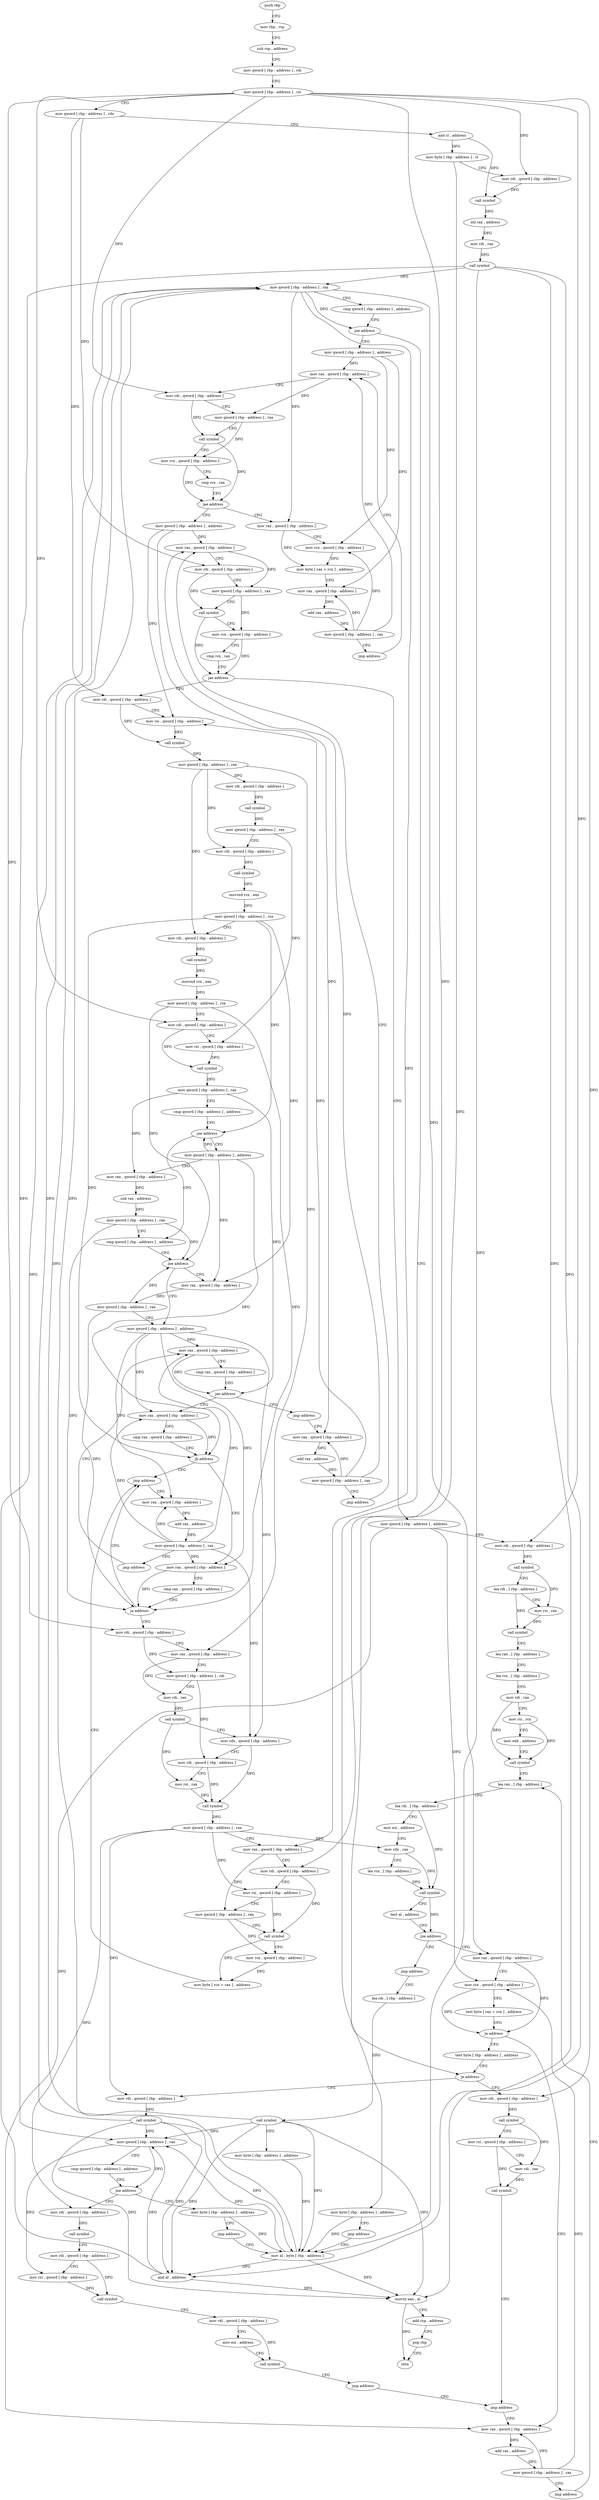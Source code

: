 digraph "func" {
"110480" [label = "push rbp" ]
"110481" [label = "mov rbp , rsp" ]
"110484" [label = "sub rsp , address" ]
"110491" [label = "mov qword [ rbp - address ] , rdi" ]
"110495" [label = "mov qword [ rbp - address ] , rsi" ]
"110499" [label = "mov qword [ rbp - address ] , rdx" ]
"110503" [label = "and cl , address" ]
"110506" [label = "mov byte [ rbp - address ] , cl" ]
"110509" [label = "mov rdi , qword [ rbp - address ]" ]
"110513" [label = "call symbol" ]
"110518" [label = "shl rax , address" ]
"110522" [label = "mov rdi , rax" ]
"110525" [label = "call symbol" ]
"110530" [label = "mov qword [ rbp - address ] , rax" ]
"110534" [label = "cmp qword [ rbp - address ] , address" ]
"110539" [label = "jne address" ]
"110554" [label = "mov qword [ rbp - address ] , address" ]
"110545" [label = "mov byte [ rbp - address ] , address" ]
"110562" [label = "mov rax , qword [ rbp - address ]" ]
"110549" [label = "jmp address" ]
"111321" [label = "mov al , byte [ rbp - address ]" ]
"110629" [label = "mov qword [ rbp - address ] , address" ]
"110637" [label = "mov rax , qword [ rbp - address ]" ]
"110598" [label = "mov rax , qword [ rbp - address ]" ]
"110602" [label = "mov rcx , qword [ rbp - address ]" ]
"110606" [label = "mov byte [ rax + rcx ] , address" ]
"110610" [label = "mov rax , qword [ rbp - address ]" ]
"110614" [label = "add rax , address" ]
"110620" [label = "mov qword [ rbp - address ] , rax" ]
"110624" [label = "jmp address" ]
"111324" [label = "and al , address" ]
"111326" [label = "movzx eax , al" ]
"111329" [label = "add rsp , address" ]
"111336" [label = "pop rbp" ]
"111337" [label = "retn" ]
"111034" [label = "mov qword [ rbp - address ] , address" ]
"111042" [label = "mov rdi , qword [ rbp - address ]" ]
"111046" [label = "call symbol" ]
"111051" [label = "lea rdi , [ rbp - address ]" ]
"111058" [label = "mov rsi , rax" ]
"111061" [label = "call symbol" ]
"111066" [label = "lea rax , [ rbp - address ]" ]
"111073" [label = "lea rcx , [ rbp - address ]" ]
"111080" [label = "mov rdi , rax" ]
"111083" [label = "mov rsi , rcx" ]
"111086" [label = "mov edx , address" ]
"111091" [label = "call symbol" ]
"111096" [label = "lea rax , [ rbp - address ]" ]
"110673" [label = "mov rdi , qword [ rbp - address ]" ]
"110677" [label = "mov rsi , qword [ rbp - address ]" ]
"110681" [label = "call symbol" ]
"110686" [label = "mov qword [ rbp - address ] , rax" ]
"110693" [label = "mov rdi , qword [ rbp - address ]" ]
"110700" [label = "call symbol" ]
"110705" [label = "mov qword [ rbp - address ] , rax" ]
"110712" [label = "mov rdi , qword [ rbp - address ]" ]
"110719" [label = "call symbol" ]
"110724" [label = "movsxd rcx , eax" ]
"110727" [label = "mov qword [ rbp - address ] , rcx" ]
"110734" [label = "mov rdi , qword [ rbp - address ]" ]
"110741" [label = "call symbol" ]
"110746" [label = "movsxd rcx , eax" ]
"110749" [label = "mov qword [ rbp - address ] , rcx" ]
"110756" [label = "mov rdi , qword [ rbp - address ]" ]
"110760" [label = "mov rsi , qword [ rbp - address ]" ]
"110767" [label = "call symbol" ]
"110772" [label = "mov qword [ rbp - address ] , rax" ]
"110776" [label = "cmp qword [ rbp - address ] , address" ]
"110784" [label = "jne address" ]
"110818" [label = "cmp qword [ rbp - address ] , address" ]
"110790" [label = "mov qword [ rbp - address ] , address" ]
"110566" [label = "mov rdi , qword [ rbp - address ]" ]
"110570" [label = "mov qword [ rbp - address ] , rax" ]
"110577" [label = "call symbol" ]
"110582" [label = "mov rcx , qword [ rbp - address ]" ]
"110589" [label = "cmp rcx , rax" ]
"110592" [label = "jae address" ]
"111140" [label = "mov rax , qword [ rbp - address ]" ]
"111144" [label = "mov rcx , qword [ rbp - address ]" ]
"111148" [label = "test byte [ rax + rcx ] , address" ]
"111152" [label = "je address" ]
"111286" [label = "mov rax , qword [ rbp - address ]" ]
"111158" [label = "test byte [ rbp - address ] , address" ]
"111135" [label = "jmp address" ]
"111305" [label = "lea rdi , [ rbp - address ]" ]
"110826" [label = "jne address" ]
"110846" [label = "mov qword [ rbp - address ] , address" ]
"110832" [label = "mov rax , qword [ rbp - address ]" ]
"110801" [label = "mov rax , qword [ rbp - address ]" ]
"110805" [label = "sub rax , address" ]
"110811" [label = "mov qword [ rbp - address ] , rax" ]
"111290" [label = "add rax , address" ]
"111296" [label = "mov qword [ rbp - address ] , rax" ]
"111300" [label = "jmp address" ]
"111162" [label = "je address" ]
"111257" [label = "mov rdi , qword [ rbp - address ]" ]
"111168" [label = "mov rdi , qword [ rbp - address ]" ]
"111312" [label = "call symbol" ]
"111317" [label = "mov byte [ rbp - address ] , address" ]
"110854" [label = "mov rax , qword [ rbp - address ]" ]
"110839" [label = "mov qword [ rbp - address ] , rax" ]
"111100" [label = "lea rdi , [ rbp - address ]" ]
"111107" [label = "mov esi , address" ]
"111112" [label = "mov rdx , rax" ]
"111115" [label = "lea rcx , [ rbp - address ]" ]
"111122" [label = "call symbol" ]
"111127" [label = "test al , address" ]
"111129" [label = "jne address" ]
"111261" [label = "call symbol" ]
"111266" [label = "mov rsi , qword [ rbp - address ]" ]
"111273" [label = "mov rdi , rax" ]
"111276" [label = "call symbol" ]
"111281" [label = "jmp address" ]
"111172" [label = "call symbol" ]
"111177" [label = "mov qword [ rbp - address ] , rax" ]
"111184" [label = "cmp qword [ rbp - address ] , address" ]
"111192" [label = "jne address" ]
"111207" [label = "mov rdi , qword [ rbp - address ]" ]
"111198" [label = "mov byte [ rbp - address ] , address" ]
"111010" [label = "jmp address" ]
"111015" [label = "mov rax , qword [ rbp - address ]" ]
"110868" [label = "mov rax , qword [ rbp - address ]" ]
"110872" [label = "cmp rax , qword [ rbp - address ]" ]
"110879" [label = "jb address" ]
"110986" [label = "jmp address" ]
"110885" [label = "mov rax , qword [ rbp - address ]" ]
"111211" [label = "call symbol" ]
"111216" [label = "mov rdi , qword [ rbp - address ]" ]
"111223" [label = "mov rsi , qword [ rbp - address ]" ]
"111230" [label = "call symbol" ]
"111235" [label = "mov rdi , qword [ rbp - address ]" ]
"111242" [label = "mov esi , address" ]
"111247" [label = "call symbol" ]
"111252" [label = "jmp address" ]
"111202" [label = "jmp address" ]
"111019" [label = "add rax , address" ]
"111025" [label = "mov qword [ rbp - address ] , rax" ]
"111029" [label = "jmp address" ]
"110991" [label = "mov rax , qword [ rbp - address ]" ]
"110889" [label = "cmp rax , qword [ rbp - address ]" ]
"110896" [label = "ja address" ]
"110902" [label = "mov rdi , qword [ rbp - address ]" ]
"110641" [label = "mov rdi , qword [ rbp - address ]" ]
"110645" [label = "mov qword [ rbp - address ] , rax" ]
"110652" [label = "call symbol" ]
"110657" [label = "mov rcx , qword [ rbp - address ]" ]
"110664" [label = "cmp rcx , rax" ]
"110667" [label = "jae address" ]
"110995" [label = "add rax , address" ]
"111001" [label = "mov qword [ rbp - address ] , rax" ]
"111005" [label = "jmp address" ]
"110906" [label = "mov rax , qword [ rbp - address ]" ]
"110913" [label = "mov qword [ rbp - address ] , rdi" ]
"110920" [label = "mov rdi , rax" ]
"110923" [label = "call symbol" ]
"110928" [label = "mov rdx , qword [ rbp - address ]" ]
"110932" [label = "mov rdi , qword [ rbp - address ]" ]
"110939" [label = "mov rsi , rax" ]
"110942" [label = "call symbol" ]
"110947" [label = "mov qword [ rbp - address ] , rax" ]
"110951" [label = "mov rax , qword [ rbp - address ]" ]
"110955" [label = "mov rdi , qword [ rbp - address ]" ]
"110959" [label = "mov rsi , qword [ rbp - address ]" ]
"110963" [label = "mov qword [ rbp - address ] , rax" ]
"110970" [label = "call symbol" ]
"110975" [label = "mov rcx , qword [ rbp - address ]" ]
"110982" [label = "mov byte [ rcx + rax ] , address" ]
"110858" [label = "cmp rax , qword [ rbp - address ]" ]
"110862" [label = "jae address" ]
"110480" -> "110481" [ label = "CFG" ]
"110481" -> "110484" [ label = "CFG" ]
"110484" -> "110491" [ label = "CFG" ]
"110491" -> "110495" [ label = "CFG" ]
"110495" -> "110499" [ label = "CFG" ]
"110495" -> "110509" [ label = "DFG" ]
"110495" -> "110566" [ label = "DFG" ]
"110495" -> "111042" [ label = "DFG" ]
"110495" -> "110756" [ label = "DFG" ]
"110495" -> "111257" [ label = "DFG" ]
"110495" -> "110902" [ label = "DFG" ]
"110495" -> "110955" [ label = "DFG" ]
"110499" -> "110503" [ label = "CFG" ]
"110499" -> "110641" [ label = "DFG" ]
"110499" -> "110673" [ label = "DFG" ]
"110503" -> "110506" [ label = "DFG" ]
"110503" -> "110513" [ label = "DFG" ]
"110506" -> "110509" [ label = "CFG" ]
"110506" -> "111162" [ label = "DFG" ]
"110509" -> "110513" [ label = "DFG" ]
"110513" -> "110518" [ label = "DFG" ]
"110518" -> "110522" [ label = "DFG" ]
"110522" -> "110525" [ label = "DFG" ]
"110525" -> "110530" [ label = "DFG" ]
"110525" -> "111321" [ label = "DFG" ]
"110525" -> "111324" [ label = "DFG" ]
"110525" -> "111326" [ label = "DFG" ]
"110525" -> "111177" [ label = "DFG" ]
"110530" -> "110534" [ label = "CFG" ]
"110530" -> "110539" [ label = "DFG" ]
"110530" -> "110598" [ label = "DFG" ]
"110530" -> "111140" [ label = "DFG" ]
"110530" -> "110951" [ label = "DFG" ]
"110534" -> "110539" [ label = "CFG" ]
"110539" -> "110554" [ label = "CFG" ]
"110539" -> "110545" [ label = "CFG" ]
"110554" -> "110562" [ label = "DFG" ]
"110554" -> "110602" [ label = "DFG" ]
"110554" -> "110610" [ label = "DFG" ]
"110545" -> "110549" [ label = "CFG" ]
"110545" -> "111321" [ label = "DFG" ]
"110562" -> "110566" [ label = "CFG" ]
"110562" -> "110570" [ label = "DFG" ]
"110549" -> "111321" [ label = "CFG" ]
"111321" -> "111324" [ label = "DFG" ]
"111321" -> "110530" [ label = "DFG" ]
"111321" -> "111326" [ label = "DFG" ]
"111321" -> "111177" [ label = "DFG" ]
"110629" -> "110637" [ label = "DFG" ]
"110629" -> "110677" [ label = "DFG" ]
"110629" -> "111015" [ label = "DFG" ]
"110637" -> "110641" [ label = "CFG" ]
"110637" -> "110645" [ label = "DFG" ]
"110598" -> "110602" [ label = "CFG" ]
"110598" -> "110606" [ label = "DFG" ]
"110602" -> "110606" [ label = "DFG" ]
"110606" -> "110610" [ label = "CFG" ]
"110610" -> "110614" [ label = "DFG" ]
"110614" -> "110620" [ label = "DFG" ]
"110620" -> "110624" [ label = "CFG" ]
"110620" -> "110562" [ label = "DFG" ]
"110620" -> "110602" [ label = "DFG" ]
"110620" -> "110610" [ label = "DFG" ]
"110624" -> "110562" [ label = "CFG" ]
"111324" -> "111326" [ label = "DFG" ]
"111324" -> "110530" [ label = "DFG" ]
"111324" -> "111177" [ label = "DFG" ]
"111326" -> "111329" [ label = "CFG" ]
"111326" -> "111337" [ label = "DFG" ]
"111329" -> "111336" [ label = "CFG" ]
"111336" -> "111337" [ label = "CFG" ]
"111034" -> "111042" [ label = "CFG" ]
"111034" -> "111144" [ label = "DFG" ]
"111034" -> "111286" [ label = "DFG" ]
"111042" -> "111046" [ label = "DFG" ]
"111046" -> "111051" [ label = "CFG" ]
"111046" -> "111058" [ label = "DFG" ]
"111051" -> "111058" [ label = "CFG" ]
"111051" -> "111061" [ label = "DFG" ]
"111058" -> "111061" [ label = "DFG" ]
"111061" -> "111066" [ label = "CFG" ]
"111066" -> "111073" [ label = "CFG" ]
"111073" -> "111080" [ label = "CFG" ]
"111080" -> "111083" [ label = "CFG" ]
"111080" -> "111091" [ label = "DFG" ]
"111083" -> "111086" [ label = "CFG" ]
"111083" -> "111091" [ label = "DFG" ]
"111086" -> "111091" [ label = "CFG" ]
"111091" -> "111096" [ label = "CFG" ]
"111096" -> "111100" [ label = "CFG" ]
"110673" -> "110677" [ label = "CFG" ]
"110673" -> "110681" [ label = "DFG" ]
"110677" -> "110681" [ label = "DFG" ]
"110681" -> "110686" [ label = "DFG" ]
"110686" -> "110693" [ label = "DFG" ]
"110686" -> "110712" [ label = "DFG" ]
"110686" -> "110734" [ label = "DFG" ]
"110686" -> "110906" [ label = "DFG" ]
"110693" -> "110700" [ label = "DFG" ]
"110700" -> "110705" [ label = "DFG" ]
"110705" -> "110712" [ label = "CFG" ]
"110705" -> "110760" [ label = "DFG" ]
"110712" -> "110719" [ label = "DFG" ]
"110719" -> "110724" [ label = "DFG" ]
"110724" -> "110727" [ label = "DFG" ]
"110727" -> "110734" [ label = "CFG" ]
"110727" -> "110784" [ label = "DFG" ]
"110727" -> "110832" [ label = "DFG" ]
"110727" -> "110879" [ label = "DFG" ]
"110734" -> "110741" [ label = "DFG" ]
"110741" -> "110746" [ label = "DFG" ]
"110746" -> "110749" [ label = "DFG" ]
"110749" -> "110756" [ label = "CFG" ]
"110749" -> "110826" [ label = "DFG" ]
"110749" -> "110896" [ label = "DFG" ]
"110756" -> "110760" [ label = "CFG" ]
"110756" -> "110767" [ label = "DFG" ]
"110760" -> "110767" [ label = "DFG" ]
"110767" -> "110772" [ label = "DFG" ]
"110772" -> "110776" [ label = "CFG" ]
"110772" -> "110801" [ label = "DFG" ]
"110772" -> "110862" [ label = "DFG" ]
"110776" -> "110784" [ label = "CFG" ]
"110784" -> "110818" [ label = "CFG" ]
"110784" -> "110790" [ label = "CFG" ]
"110818" -> "110826" [ label = "CFG" ]
"110790" -> "110801" [ label = "CFG" ]
"110790" -> "110784" [ label = "DFG" ]
"110790" -> "110832" [ label = "DFG" ]
"110790" -> "110879" [ label = "DFG" ]
"110566" -> "110570" [ label = "CFG" ]
"110566" -> "110577" [ label = "DFG" ]
"110570" -> "110577" [ label = "CFG" ]
"110570" -> "110582" [ label = "DFG" ]
"110577" -> "110582" [ label = "CFG" ]
"110577" -> "110592" [ label = "DFG" ]
"110582" -> "110589" [ label = "CFG" ]
"110582" -> "110592" [ label = "DFG" ]
"110589" -> "110592" [ label = "CFG" ]
"110592" -> "110629" [ label = "CFG" ]
"110592" -> "110598" [ label = "CFG" ]
"111140" -> "111144" [ label = "CFG" ]
"111140" -> "111152" [ label = "DFG" ]
"111144" -> "111148" [ label = "CFG" ]
"111144" -> "111152" [ label = "DFG" ]
"111148" -> "111152" [ label = "CFG" ]
"111152" -> "111286" [ label = "CFG" ]
"111152" -> "111158" [ label = "CFG" ]
"111286" -> "111290" [ label = "DFG" ]
"111158" -> "111162" [ label = "CFG" ]
"111135" -> "111305" [ label = "CFG" ]
"111305" -> "111312" [ label = "DFG" ]
"110826" -> "110846" [ label = "CFG" ]
"110826" -> "110832" [ label = "CFG" ]
"110846" -> "110854" [ label = "DFG" ]
"110846" -> "110868" [ label = "DFG" ]
"110846" -> "110885" [ label = "DFG" ]
"110846" -> "110991" [ label = "DFG" ]
"110846" -> "110928" [ label = "DFG" ]
"110832" -> "110839" [ label = "DFG" ]
"110801" -> "110805" [ label = "DFG" ]
"110805" -> "110811" [ label = "DFG" ]
"110811" -> "110818" [ label = "CFG" ]
"110811" -> "110826" [ label = "DFG" ]
"110811" -> "110896" [ label = "DFG" ]
"111290" -> "111296" [ label = "DFG" ]
"111296" -> "111300" [ label = "CFG" ]
"111296" -> "111144" [ label = "DFG" ]
"111296" -> "111286" [ label = "DFG" ]
"111300" -> "111096" [ label = "CFG" ]
"111162" -> "111257" [ label = "CFG" ]
"111162" -> "111168" [ label = "CFG" ]
"111257" -> "111261" [ label = "DFG" ]
"111168" -> "111172" [ label = "DFG" ]
"111312" -> "111317" [ label = "CFG" ]
"111312" -> "110530" [ label = "DFG" ]
"111312" -> "111324" [ label = "DFG" ]
"111312" -> "111326" [ label = "DFG" ]
"111312" -> "111321" [ label = "DFG" ]
"111312" -> "111177" [ label = "DFG" ]
"111317" -> "111321" [ label = "DFG" ]
"110854" -> "110858" [ label = "CFG" ]
"110854" -> "110862" [ label = "DFG" ]
"110839" -> "110846" [ label = "CFG" ]
"110839" -> "110826" [ label = "DFG" ]
"110839" -> "110896" [ label = "DFG" ]
"111100" -> "111107" [ label = "CFG" ]
"111100" -> "111122" [ label = "DFG" ]
"111107" -> "111112" [ label = "CFG" ]
"111112" -> "111115" [ label = "CFG" ]
"111112" -> "111122" [ label = "DFG" ]
"111115" -> "111122" [ label = "DFG" ]
"111122" -> "111127" [ label = "CFG" ]
"111122" -> "111129" [ label = "DFG" ]
"111127" -> "111129" [ label = "CFG" ]
"111129" -> "111140" [ label = "CFG" ]
"111129" -> "111135" [ label = "CFG" ]
"111261" -> "111266" [ label = "CFG" ]
"111261" -> "111273" [ label = "DFG" ]
"111266" -> "111273" [ label = "CFG" ]
"111266" -> "111276" [ label = "DFG" ]
"111273" -> "111276" [ label = "DFG" ]
"111276" -> "111281" [ label = "CFG" ]
"111281" -> "111286" [ label = "CFG" ]
"111172" -> "111177" [ label = "DFG" ]
"111172" -> "110530" [ label = "DFG" ]
"111172" -> "111324" [ label = "DFG" ]
"111172" -> "111326" [ label = "DFG" ]
"111172" -> "111321" [ label = "DFG" ]
"111177" -> "111184" [ label = "CFG" ]
"111177" -> "111192" [ label = "DFG" ]
"111177" -> "111223" [ label = "DFG" ]
"111184" -> "111192" [ label = "CFG" ]
"111192" -> "111207" [ label = "CFG" ]
"111192" -> "111198" [ label = "CFG" ]
"111207" -> "111211" [ label = "DFG" ]
"111198" -> "111202" [ label = "CFG" ]
"111198" -> "111321" [ label = "DFG" ]
"111010" -> "111015" [ label = "CFG" ]
"111015" -> "111019" [ label = "DFG" ]
"110868" -> "110872" [ label = "CFG" ]
"110868" -> "110879" [ label = "DFG" ]
"110872" -> "110879" [ label = "CFG" ]
"110879" -> "110986" [ label = "CFG" ]
"110879" -> "110885" [ label = "CFG" ]
"110986" -> "110991" [ label = "CFG" ]
"110885" -> "110889" [ label = "CFG" ]
"110885" -> "110896" [ label = "DFG" ]
"111211" -> "111216" [ label = "CFG" ]
"111216" -> "111223" [ label = "CFG" ]
"111216" -> "111230" [ label = "DFG" ]
"111223" -> "111230" [ label = "DFG" ]
"111230" -> "111235" [ label = "CFG" ]
"111235" -> "111242" [ label = "CFG" ]
"111235" -> "111247" [ label = "DFG" ]
"111242" -> "111247" [ label = "CFG" ]
"111247" -> "111252" [ label = "CFG" ]
"111252" -> "111281" [ label = "CFG" ]
"111202" -> "111321" [ label = "CFG" ]
"111019" -> "111025" [ label = "DFG" ]
"111025" -> "111029" [ label = "CFG" ]
"111025" -> "110637" [ label = "DFG" ]
"111025" -> "110677" [ label = "DFG" ]
"111025" -> "111015" [ label = "DFG" ]
"111029" -> "110637" [ label = "CFG" ]
"110991" -> "110995" [ label = "DFG" ]
"110889" -> "110896" [ label = "CFG" ]
"110896" -> "110986" [ label = "CFG" ]
"110896" -> "110902" [ label = "CFG" ]
"110902" -> "110906" [ label = "CFG" ]
"110902" -> "110913" [ label = "DFG" ]
"110641" -> "110645" [ label = "CFG" ]
"110641" -> "110652" [ label = "DFG" ]
"110645" -> "110652" [ label = "CFG" ]
"110645" -> "110657" [ label = "DFG" ]
"110652" -> "110657" [ label = "CFG" ]
"110652" -> "110667" [ label = "DFG" ]
"110657" -> "110664" [ label = "CFG" ]
"110657" -> "110667" [ label = "DFG" ]
"110664" -> "110667" [ label = "CFG" ]
"110667" -> "111034" [ label = "CFG" ]
"110667" -> "110673" [ label = "CFG" ]
"110995" -> "111001" [ label = "DFG" ]
"111001" -> "111005" [ label = "CFG" ]
"111001" -> "110854" [ label = "DFG" ]
"111001" -> "110868" [ label = "DFG" ]
"111001" -> "110885" [ label = "DFG" ]
"111001" -> "110991" [ label = "DFG" ]
"111001" -> "110928" [ label = "DFG" ]
"111005" -> "110854" [ label = "CFG" ]
"110906" -> "110913" [ label = "CFG" ]
"110906" -> "110920" [ label = "DFG" ]
"110913" -> "110920" [ label = "CFG" ]
"110913" -> "110932" [ label = "DFG" ]
"110920" -> "110923" [ label = "DFG" ]
"110923" -> "110928" [ label = "CFG" ]
"110923" -> "110939" [ label = "DFG" ]
"110928" -> "110932" [ label = "CFG" ]
"110928" -> "110942" [ label = "DFG" ]
"110932" -> "110939" [ label = "CFG" ]
"110932" -> "110942" [ label = "DFG" ]
"110939" -> "110942" [ label = "DFG" ]
"110942" -> "110947" [ label = "DFG" ]
"110947" -> "110951" [ label = "CFG" ]
"110947" -> "111112" [ label = "DFG" ]
"110947" -> "111168" [ label = "DFG" ]
"110947" -> "111207" [ label = "DFG" ]
"110947" -> "110959" [ label = "DFG" ]
"110951" -> "110955" [ label = "CFG" ]
"110951" -> "110963" [ label = "DFG" ]
"110955" -> "110959" [ label = "CFG" ]
"110955" -> "110970" [ label = "DFG" ]
"110959" -> "110963" [ label = "CFG" ]
"110959" -> "110970" [ label = "DFG" ]
"110963" -> "110970" [ label = "CFG" ]
"110963" -> "110975" [ label = "DFG" ]
"110970" -> "110975" [ label = "CFG" ]
"110970" -> "110982" [ label = "DFG" ]
"110975" -> "110982" [ label = "DFG" ]
"110982" -> "110986" [ label = "CFG" ]
"110858" -> "110862" [ label = "CFG" ]
"110862" -> "111010" [ label = "CFG" ]
"110862" -> "110868" [ label = "CFG" ]
}
